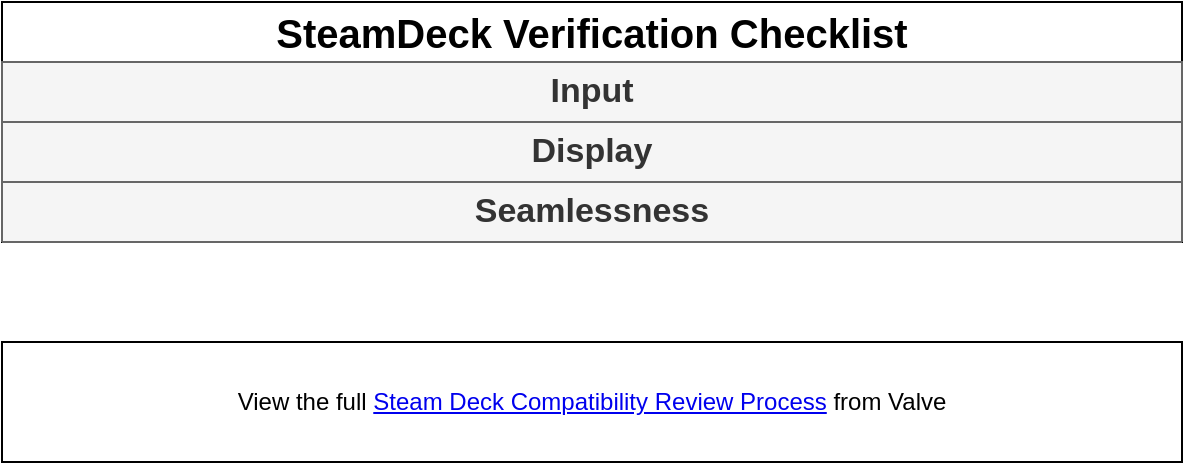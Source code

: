 <mxfile version="22.1.7" type="github" pages="2">
  <diagram id="k-BuP4soah1h3poQQQ5J" name="SteamDeck Verification Checklist">
    <mxGraphModel dx="1434" dy="822" grid="1" gridSize="10" guides="1" tooltips="1" connect="1" arrows="1" fold="1" page="1" pageScale="1" pageWidth="850" pageHeight="1100" math="0" shadow="0">
      <root>
        <mxCell id="0" />
        <mxCell id="1" parent="0" />
        <mxCell id="DuCYuQeuHjRbq4vLOvyN-1" value="View the full &lt;a href=&quot;https://partner.steamgames.com/doc/steamdeck/compat&quot;&gt;Steam Deck Compatibility Review Process&lt;/a&gt; from Valve" style="rounded=0;whiteSpace=wrap;html=1;" vertex="1" parent="1">
          <mxGeometry x="130" y="250" width="590" height="60" as="geometry" />
        </mxCell>
        <mxCell id="pAkYzeAB4W399V6Kurm9-37" value="&lt;div style=&quot;font-size: 20px;&quot;&gt;SteamDeck Verification Checklist&lt;/div&gt;" style="swimlane;fontStyle=1;childLayout=stackLayout;horizontal=1;startSize=30;horizontalStack=0;resizeParent=1;resizeParentMax=0;resizeLast=0;collapsible=1;marginBottom=0;whiteSpace=wrap;html=1;fontSize=20;" parent="1" vertex="1">
          <mxGeometry x="130" y="80" width="590" height="120" as="geometry" />
        </mxCell>
        <mxCell id="pAkYzeAB4W399V6Kurm9-10" value="&lt;div style=&quot;font-size: 17px;&quot;&gt;Input&lt;/div&gt;" style="swimlane;fontStyle=1;childLayout=stackLayout;horizontal=1;startSize=30;horizontalStack=0;resizeParent=1;resizeParentMax=0;resizeLast=0;collapsible=1;marginBottom=0;whiteSpace=wrap;html=1;rounded=1;fontSize=17;fillColor=#f5f5f5;fontColor=#333333;strokeColor=#666666;" parent="pAkYzeAB4W399V6Kurm9-37" vertex="1" collapsed="1">
          <mxGeometry y="30" width="590" height="30" as="geometry">
            <mxRectangle y="30" width="590" height="120" as="alternateBounds" />
          </mxGeometry>
        </mxCell>
        <mxCell id="pC0vIboM5VZAy-pBozo2-1" value="Controller Support" style="rounded=0;whiteSpace=wrap;html=1;container=1;verticalAlign=top;recursiveResize=0;fillColor=#f8cecc;strokeColor=#b85450;" parent="pAkYzeAB4W399V6Kurm9-10" vertex="1" collapsed="1">
          <mxGeometry y="30" width="590" height="30" as="geometry">
            <mxRectangle y="30" width="590" height="110" as="alternateBounds" />
          </mxGeometry>
        </mxCell>
        <mxCell id="pC0vIboM5VZAy-pBozo2-13" value="&amp;nbsp;Your game must support Steam Deck&#39;s physical controls. The default controller configuration must provide users with the ability to access all content. Players must not need to adjust any in-game settings in order to enable controller support or this configuration." style="rounded=0;whiteSpace=wrap;html=1;align=left;fillColor=none;strokeColor=none;" parent="pC0vIboM5VZAy-pBozo2-1" vertex="1">
          <mxGeometry x="10" y="30" width="380" height="60" as="geometry" />
        </mxCell>
        <mxCell id="pC0vIboM5VZAy-pBozo2-2" value="Controller Glyphs" style="rounded=0;whiteSpace=wrap;html=1;verticalAlign=top;container=1;recursiveResize=0;fillColor=#f8cecc;strokeColor=#b85450;" parent="pAkYzeAB4W399V6Kurm9-10" vertex="1" collapsed="1">
          <mxGeometry y="60" width="590" height="30" as="geometry">
            <mxRectangle y="60" width="500" height="335" as="alternateBounds" />
          </mxGeometry>
        </mxCell>
        <mxCell id="pC0vIboM5VZAy-pBozo2-18" value="" style="edgeStyle=orthogonalEdgeStyle;rounded=0;orthogonalLoop=1;jettySize=auto;html=1;" parent="pC0vIboM5VZAy-pBozo2-2" source="pC0vIboM5VZAy-pBozo2-16" target="pC0vIboM5VZAy-pBozo2-17" edge="1">
          <mxGeometry relative="1" as="geometry" />
        </mxCell>
        <mxCell id="pC0vIboM5VZAy-pBozo2-16" value="Install GodotSteam Plugin or use GodotSteam Precompile" style="rounded=0;whiteSpace=wrap;html=1;" parent="pC0vIboM5VZAy-pBozo2-2" vertex="1">
          <mxGeometry x="70" y="165" width="155.04" height="60" as="geometry" />
        </mxCell>
        <mxCell id="pC0vIboM5VZAy-pBozo2-20" value="" style="edgeStyle=orthogonalEdgeStyle;rounded=0;orthogonalLoop=1;jettySize=auto;html=1;" parent="pC0vIboM5VZAy-pBozo2-2" source="pC0vIboM5VZAy-pBozo2-17" target="pC0vIboM5VZAy-pBozo2-19" edge="1">
          <mxGeometry relative="1" as="geometry" />
        </mxCell>
        <mxCell id="pC0vIboM5VZAy-pBozo2-17" value="Set up autoload with Steam script from plugin" style="whiteSpace=wrap;html=1;rounded=0;" parent="pC0vIboM5VZAy-pBozo2-2" vertex="1">
          <mxGeometry x="274.96" y="165" width="155.04" height="60" as="geometry" />
        </mxCell>
        <mxCell id="pC0vIboM5VZAy-pBozo2-22" value="" style="edgeStyle=orthogonalEdgeStyle;rounded=0;orthogonalLoop=1;jettySize=auto;html=1;" parent="pC0vIboM5VZAy-pBozo2-2" source="pC0vIboM5VZAy-pBozo2-19" target="pC0vIboM5VZAy-pBozo2-21" edge="1">
          <mxGeometry relative="1" as="geometry" />
        </mxCell>
        <mxCell id="pC0vIboM5VZAy-pBozo2-19" value="Add Steam App ID to script" style="whiteSpace=wrap;html=1;rounded=0;" parent="pC0vIboM5VZAy-pBozo2-2" vertex="1">
          <mxGeometry x="274.96" y="255" width="155.04" height="60" as="geometry" />
        </mxCell>
        <mxCell id="pC0vIboM5VZAy-pBozo2-21" value="Refer to &lt;a href=&quot;https://godotsteam.com/classes/input/&quot;&gt;GodotSteam Input Documentation&lt;/a&gt; for calls" style="whiteSpace=wrap;html=1;rounded=0;" parent="pC0vIboM5VZAy-pBozo2-2" vertex="1">
          <mxGeometry x="70" y="255" width="155.04" height="60" as="geometry" />
        </mxCell>
        <mxCell id="pC0vIboM5VZAy-pBozo2-15" value="&lt;p style=&quot;font-size: 13px;&quot;&gt;When using Steam Deck&#39;s physical controls, on-screen glyphs must either match Deck button names, or match Xbox 360/One button names. Mouse and keyboard glyphs should not be shown if they are not the active input. Interacting with any physical Deck controls using the default configuration must not show non-controller glyphs. (&lt;i style=&quot;font-family: &amp;quot;Motiva Sans&amp;quot;, sans-serif;&quot;&gt;Recommendations: We strongly recommend using the&amp;nbsp;&lt;a style=&quot;border: 0px; margin: 0px; padding: 0px;&quot; rel=&quot;noreferrer&quot; target=&quot;_blank&quot; href=&quot;https://partner.steamgames.com/doc/api/isteaminput&quot;&gt;SteamInput API&lt;/a&gt;, which will automatically show the correct glyphs regardless of which input device the user is using.&lt;/i&gt;&lt;span style=&quot;font-family: &amp;quot;Motiva Sans&amp;quot;, sans-serif;&quot;&gt;)&lt;/span&gt;&lt;/p&gt;" style="rounded=0;whiteSpace=wrap;html=1;align=left;recursiveResize=0;strokeColor=none;fillColor=none;" parent="pC0vIboM5VZAy-pBozo2-2" vertex="1">
          <mxGeometry x="40" y="30" width="410" height="120" as="geometry" />
        </mxCell>
        <mxCell id="pC0vIboM5VZAy-pBozo2-3" value="Text Input" style="rounded=0;whiteSpace=wrap;html=1;verticalAlign=top;container=1;fillColor=#f8cecc;strokeColor=#b85450;recursiveResize=0;" parent="pAkYzeAB4W399V6Kurm9-10" vertex="1" collapsed="1">
          <mxGeometry y="90" width="590" height="30" as="geometry">
            <mxRectangle y="395" width="500" height="335" as="alternateBounds" />
          </mxGeometry>
        </mxCell>
        <mxCell id="pAkYzeAB4W399V6Kurm9-1" value="See &lt;a href=&quot;https://partner.steamgames.com/doc/api/ISteamUtils#ShowFloatingGamepadTextInput&quot;&gt;Steamworks API Reference&lt;/a&gt; for showing on-screen keyboard" style="rounded=0;whiteSpace=wrap;html=1;" parent="pC0vIboM5VZAy-pBozo2-3" vertex="1">
          <mxGeometry x="139.96" y="270" width="210" height="53.57" as="geometry" />
        </mxCell>
        <mxCell id="pAkYzeAB4W399V6Kurm9-17" value=" If your game requires text input (eg., for naming a character or a save file), you must either use a &lt;a rel=&quot;noreferrer&quot; target=&quot;_blank&quot; href=&quot;https://partner.steamgames.com/doc/steamdeck/recommendations#Input&quot;&gt;Steamworks API for text entry&lt;/a&gt; to open the on-screen keyboard for players using a controller, or have your own built-in entry that allows users to enter text in their &lt;br&gt;language using only a controller." style="text;html=1;strokeColor=none;fillColor=none;align=center;verticalAlign=middle;whiteSpace=wrap;rounded=0;" parent="pC0vIboM5VZAy-pBozo2-3" vertex="1">
          <mxGeometry x="9.91" y="39" width="470.09" height="81.43" as="geometry" />
        </mxCell>
        <mxCell id="pAkYzeAB4W399V6Kurm9-19" value="Call either &#39;showFloatingGamepadTextInput()` or `showGamepadTextInput()` as your project dictates when it requires text input from the user, as when choosing a screen name, or input inventory quantities.&lt;br&gt;&lt;a href=&quot;https://godotsteam.com/classes/utils/#showfloatinggamepadtextinput&quot;&gt;GodotSteam Docs for GamepadTextInput functions&lt;/a&gt;" style="rounded=0;whiteSpace=wrap;html=1;" parent="pC0vIboM5VZAy-pBozo2-3" vertex="1">
          <mxGeometry x="23.76" y="135.719" width="452.49" height="108.571" as="geometry" />
        </mxCell>
        <mxCell id="pAkYzeAB4W399V6Kurm9-20" value="&lt;div style=&quot;font-size: 17px;&quot;&gt;Display&lt;/div&gt;" style="swimlane;fontStyle=1;childLayout=stackLayout;horizontal=1;startSize=30;horizontalStack=0;resizeParent=1;resizeParentMax=0;resizeLast=0;collapsible=1;marginBottom=0;whiteSpace=wrap;html=1;rounded=1;fontSize=17;fillColor=#f5f5f5;strokeColor=#666666;fontColor=#333333;" parent="pAkYzeAB4W399V6Kurm9-37" vertex="1" collapsed="1">
          <mxGeometry y="60" width="590" height="30" as="geometry">
            <mxRectangle y="60" width="590" height="120" as="alternateBounds" />
          </mxGeometry>
        </mxCell>
        <mxCell id="pC0vIboM5VZAy-pBozo2-4" value="Resolution Support" style="rounded=0;whiteSpace=wrap;html=1;verticalAlign=top;container=1;fillColor=#f8cecc;strokeColor=#b85450;recursiveResize=0;" parent="pAkYzeAB4W399V6Kurm9-20" vertex="1" collapsed="1">
          <mxGeometry y="30" width="590" height="30" as="geometry">
            <mxRectangle y="30" width="500" height="210" as="alternateBounds" />
          </mxGeometry>
        </mxCell>
        <mxCell id="pAkYzeAB4W399V6Kurm9-24" value="&lt;div align=&quot;left&quot;&gt;The game must run at a resolution supported by Steam Deck.&lt;/div&gt;&lt;div&gt;&lt;br&gt;&lt;/div&gt;&lt;div align=&quot;left&quot;&gt;(&lt;i&gt;Recommendations: Whenever possible, we recommend you support the Deck&#39;s native resolutions of 1280x800 (preferred) or 1280x720.&lt;/i&gt;)&lt;/div&gt;" style="text;html=1;strokeColor=none;fillColor=none;align=center;verticalAlign=middle;whiteSpace=wrap;rounded=0;" parent="pC0vIboM5VZAy-pBozo2-4" vertex="1">
          <mxGeometry x="10" y="40" width="540" height="70" as="geometry" />
        </mxCell>
        <mxCell id="pAkYzeAB4W399V6Kurm9-25" value="Set up in the Project Settings menu of your Godot project" style="rounded=0;whiteSpace=wrap;html=1;" parent="pC0vIboM5VZAy-pBozo2-4" vertex="1">
          <mxGeometry x="160" y="130" width="230" height="60" as="geometry" />
        </mxCell>
        <mxCell id="pC0vIboM5VZAy-pBozo2-5" value="Default Configuration" style="rounded=0;whiteSpace=wrap;html=1;verticalAlign=top;container=1;fillColor=#f8cecc;strokeColor=#b85450;" parent="pAkYzeAB4W399V6Kurm9-20" vertex="1" collapsed="1">
          <mxGeometry y="60" width="590" height="30" as="geometry">
            <mxRectangle y="60" width="560" height="80" as="alternateBounds" />
          </mxGeometry>
        </mxCell>
        <mxCell id="pAkYzeAB4W399V6Kurm9-26" value="The game must ship with a default configuration on Deck that results in a playable framerate." style="text;html=1;strokeColor=none;fillColor=none;align=left;verticalAlign=middle;whiteSpace=wrap;rounded=0;" parent="pC0vIboM5VZAy-pBozo2-5" vertex="1">
          <mxGeometry x="22.5" y="30" width="515" height="30" as="geometry" />
        </mxCell>
        <mxCell id="pC0vIboM5VZAy-pBozo2-6" value="Text Legibility" style="rounded=0;whiteSpace=wrap;html=1;verticalAlign=top;container=1;fillColor=#f8cecc;strokeColor=#b85450;recursiveResize=0;" parent="pAkYzeAB4W399V6Kurm9-20" vertex="1" collapsed="1">
          <mxGeometry y="90" width="590" height="30" as="geometry">
            <mxRectangle y="90" width="560" height="300" as="alternateBounds" />
          </mxGeometry>
        </mxCell>
        <mxCell id="pAkYzeAB4W399V6Kurm9-27" value="&lt;div align=&quot;left&quot;&gt;Interface text must be easily readable at a distance of 12 inches/30 cm &lt;br&gt;from the screen. In other words, the smallest on-screen font character &lt;br&gt;&lt;/div&gt;&lt;div align=&quot;left&quot;&gt;should never fall below 9 pixels in height at 1280x800.&lt;/div&gt;&lt;div align=&quot;left&quot;&gt;&lt;br&gt;&lt;/div&gt;&lt;div align=&quot;left&quot;&gt;(&lt;i&gt;Recommendations: &lt;/i&gt;&lt;i&gt;We expect Steam Deck will be used in a wide variety of lighting and &lt;/i&gt;&lt;br&gt;&lt;/div&gt;&lt;div align=&quot;left&quot;&gt;&lt;i&gt;physical configurations, such as being connected to a TV, monitor or keyboard. We recommend supporting user-configurable text size and, when &lt;/i&gt;&lt;i&gt;possible, contrast. While 9px is the absolute minimum text size for &lt;/i&gt;&lt;i&gt;approval, we recommend aiming for 12px whenever possible.&lt;/i&gt;)&lt;/div&gt;" style="text;html=1;strokeColor=none;fillColor=none;align=left;verticalAlign=middle;whiteSpace=wrap;rounded=0;" parent="pC0vIboM5VZAy-pBozo2-6" vertex="1">
          <mxGeometry x="20" y="40" width="490" height="120" as="geometry" />
        </mxCell>
        <mxCell id="pAkYzeAB4W399V6Kurm9-30" value="" style="edgeStyle=orthogonalEdgeStyle;rounded=0;orthogonalLoop=1;jettySize=auto;html=1;" parent="pC0vIboM5VZAy-pBozo2-6" source="pAkYzeAB4W399V6Kurm9-28" target="pAkYzeAB4W399V6Kurm9-29" edge="1">
          <mxGeometry relative="1" as="geometry" />
        </mxCell>
        <mxCell id="pAkYzeAB4W399V6Kurm9-28" value="Set up Theme with correct font sizing" style="rounded=0;whiteSpace=wrap;html=1;" parent="pC0vIboM5VZAy-pBozo2-6" vertex="1">
          <mxGeometry x="30" y="190" width="120" height="90" as="geometry" />
        </mxCell>
        <mxCell id="pAkYzeAB4W399V6Kurm9-29" value="SteamDeck-specific theme can be chosen and applied at runtime by adding a `steamdeck` feature tag to the export template, then checking for that feature using OS.has_feature(&quot;steamdeck&quot;) call" style="whiteSpace=wrap;html=1;rounded=0;" parent="pC0vIboM5VZAy-pBozo2-6" vertex="1">
          <mxGeometry x="220" y="190" width="310" height="90" as="geometry" />
        </mxCell>
        <mxCell id="pAkYzeAB4W399V6Kurm9-31" value="Seamlessness" style="swimlane;fontStyle=1;childLayout=stackLayout;horizontal=1;startSize=30;horizontalStack=0;resizeParent=1;resizeParentMax=0;resizeLast=0;collapsible=1;marginBottom=0;whiteSpace=wrap;html=1;swimlaneFillColor=none;fillStyle=solid;glass=0;swimlaneLine=1;rounded=1;fontSize=17;fillColor=#f5f5f5;strokeColor=#666666;fontColor=#333333;" parent="pAkYzeAB4W399V6Kurm9-37" vertex="1" collapsed="1">
          <mxGeometry y="90" width="590" height="30" as="geometry">
            <mxRectangle y="90" width="590" height="90" as="alternateBounds" />
          </mxGeometry>
        </mxCell>
        <mxCell id="pC0vIboM5VZAy-pBozo2-7" value="No device compatibility warnings" style="rounded=0;whiteSpace=wrap;html=1;verticalAlign=top;container=1;fillColor=#f8cecc;strokeColor=#b85450;recursiveResize=0;" parent="pAkYzeAB4W399V6Kurm9-31" vertex="1" collapsed="1">
          <mxGeometry y="30" width="590" height="30" as="geometry">
            <mxRectangle y="30" width="500" height="115" as="alternateBounds" />
          </mxGeometry>
        </mxCell>
        <mxCell id="pAkYzeAB4W399V6Kurm9-35" value="&lt;div align=&quot;left&quot;&gt;The app must not present the user with information that the Deck software (ie., specific Linux distribution) or hardware (ie., GPU) is unsupported.&lt;/div&gt;" style="text;html=1;strokeColor=none;fillColor=none;align=left;verticalAlign=middle;whiteSpace=wrap;rounded=0;" parent="pC0vIboM5VZAy-pBozo2-7" vertex="1">
          <mxGeometry x="20" y="45" width="460" height="55" as="geometry" />
        </mxCell>
        <mxCell id="pC0vIboM5VZAy-pBozo2-8" value="Launchers*" style="rounded=0;whiteSpace=wrap;html=1;verticalAlign=top;container=1;fillColor=#f8cecc;strokeColor=#b85450;" parent="pAkYzeAB4W399V6Kurm9-31" vertex="1" collapsed="1">
          <mxGeometry y="60" width="590" height="30" as="geometry">
            <mxRectangle y="60" width="500" height="130" as="alternateBounds" />
          </mxGeometry>
        </mxCell>
        <mxCell id="pAkYzeAB4W399V6Kurm9-36" value="&lt;div align=&quot;left&quot;&gt;For games with launchers, those launchers also must meet the requirements listed here, including full navigability with a controller.&lt;/div&gt;&lt;div align=&quot;left&quot;&gt;&lt;br&gt;&lt;/div&gt;&lt;div align=&quot;left&quot;&gt; (&lt;i&gt;Recommendations: We recommend strongly against requiring the user to navigate a launcher to play your game.&lt;/i&gt;)&lt;/div&gt;" style="text;html=1;strokeColor=none;fillColor=none;align=left;verticalAlign=middle;whiteSpace=wrap;rounded=0;" parent="pC0vIboM5VZAy-pBozo2-8" vertex="1">
          <mxGeometry x="10" y="30" width="470" height="78" as="geometry" />
        </mxCell>
      </root>
    </mxGraphModel>
  </diagram>
  <diagram id="LiaL9THgssg9DFyeBbDI" name="Store Assets Checklist">
    <mxGraphModel dx="1434" dy="774" grid="1" gridSize="10" guides="1" tooltips="1" connect="1" arrows="1" fold="1" page="1" pageScale="1" pageWidth="850" pageHeight="1100" math="0" shadow="0">
      <root>
        <mxCell id="0" />
        <mxCell id="1" parent="0" />
        <mxCell id="qBdc02s06b4DXhgkFweo-1" value="&lt;a href=&quot;https://partner.steamgames.com/doc/store/assets&quot;&gt;Graphical Assets Overview&lt;/a&gt; from Valve" style="rounded=0;whiteSpace=wrap;html=1;" vertex="1" parent="1">
          <mxGeometry x="255" y="10" width="340" height="60" as="geometry" />
        </mxCell>
        <mxCell id="qBdc02s06b4DXhgkFweo-2" value="&lt;b&gt;&lt;font style=&quot;font-size: 24px;&quot;&gt;Store Assets&lt;/font&gt;&lt;/b&gt;" style="swimlane;fontStyle=0;childLayout=stackLayout;horizontal=1;startSize=30;horizontalStack=0;resizeParent=1;resizeParentMax=0;resizeLast=0;collapsible=1;marginBottom=0;whiteSpace=wrap;html=1;" vertex="1" parent="1">
          <mxGeometry x="190" y="120" width="510" height="580" as="geometry" />
        </mxCell>
        <mxCell id="qBdc02s06b4DXhgkFweo-20" value="Header Capsule - 460 x 215 px" style="swimlane;fontStyle=5;childLayout=stackLayout;horizontal=1;startSize=30;horizontalStack=0;resizeParent=1;resizeParentMax=0;resizeLast=0;collapsible=1;marginBottom=0;whiteSpace=wrap;html=1;fillColor=#fa6800;strokeColor=#C73500;fontColor=#000000;" vertex="1" collapsed="1" parent="qBdc02s06b4DXhgkFweo-2">
          <mxGeometry y="30" width="510" height="30" as="geometry">
            <mxRectangle y="30" width="510" height="120" as="alternateBounds" />
          </mxGeometry>
        </mxCell>
        <mxCell id="qBdc02s06b4DXhgkFweo-24" value="&lt;div&gt;&lt;b&gt;Usage&lt;/b&gt;&lt;/div&gt;" style="rounded=0;whiteSpace=wrap;html=1;align=center;verticalAlign=top;container=1;horizontal=0;fillColor=#dae8fc;strokeColor=#6c8ebf;" vertex="1" collapsed="1" parent="qBdc02s06b4DXhgkFweo-20">
          <mxGeometry y="30" width="510" height="30" as="geometry">
            <mxRectangle y="30" width="510" height="80" as="alternateBounds" />
          </mxGeometry>
        </mxCell>
        <mxCell id="qBdc02s06b4DXhgkFweo-25" value="This appears at the top of the store page, in the &#39;Recommended For You&#39; section, in browse views on Big Picture mode, and for Daily Deals if applicable." style="text;html=1;strokeColor=none;fillColor=none;align=left;verticalAlign=middle;whiteSpace=wrap;rounded=0;" vertex="1" parent="qBdc02s06b4DXhgkFweo-24">
          <mxGeometry x="65.81" y="10" width="424.19" height="60" as="geometry" />
        </mxCell>
        <mxCell id="qBdc02s06b4DXhgkFweo-32" value="&lt;b&gt;Design&lt;/b&gt;" style="rounded=0;whiteSpace=wrap;html=1;align=center;verticalAlign=top;container=1;horizontal=0;fillColor=#dae8fc;strokeColor=#6c8ebf;" vertex="1" collapsed="1" parent="qBdc02s06b4DXhgkFweo-20">
          <mxGeometry y="60" width="510" height="30" as="geometry">
            <mxRectangle y="110" width="510" height="80" as="alternateBounds" />
          </mxGeometry>
        </mxCell>
        <mxCell id="qBdc02s06b4DXhgkFweo-33" value="This image should focus on the branding of your product. For best results, please use the same artwork that you use for any retail box or marketing and make sure the logo and game name is clearly legible." style="text;html=1;strokeColor=none;fillColor=none;align=left;verticalAlign=middle;whiteSpace=wrap;rounded=0;" vertex="1" parent="qBdc02s06b4DXhgkFweo-32">
          <mxGeometry x="65.81" y="10" width="424.19" height="60" as="geometry" />
        </mxCell>
        <mxCell id="qBdc02s06b4DXhgkFweo-34" value="&lt;div&gt;&lt;b&gt;Size&lt;/b&gt;&lt;/div&gt;" style="rounded=0;whiteSpace=wrap;html=1;align=center;verticalAlign=top;container=1;horizontal=0;fillColor=#dae8fc;strokeColor=#6c8ebf;" vertex="1" collapsed="1" parent="qBdc02s06b4DXhgkFweo-20">
          <mxGeometry y="90" width="510" height="30" as="geometry">
            <mxRectangle y="190" width="510" height="80" as="alternateBounds" />
          </mxGeometry>
        </mxCell>
        <mxCell id="qBdc02s06b4DXhgkFweo-35" value="Please provide &#39;460px x 215px&#39; . A &#39;292px x 136px&#39; image will be automatically generated from this." style="text;html=1;strokeColor=none;fillColor=none;align=left;verticalAlign=middle;whiteSpace=wrap;rounded=0;" vertex="1" parent="qBdc02s06b4DXhgkFweo-34">
          <mxGeometry x="65.81" y="10" width="424.19" height="60" as="geometry" />
        </mxCell>
        <mxCell id="qBdc02s06b4DXhgkFweo-36" value="Small Capsule - 231 x 87 px" style="swimlane;fontStyle=5;childLayout=stackLayout;horizontal=1;startSize=30;horizontalStack=0;resizeParent=1;resizeParentMax=0;resizeLast=0;collapsible=1;marginBottom=0;whiteSpace=wrap;html=1;fillColor=#fa6800;strokeColor=#C73500;fontColor=#000000;" vertex="1" parent="qBdc02s06b4DXhgkFweo-2">
          <mxGeometry y="60" width="510" height="370" as="geometry">
            <mxRectangle y="60" width="510" height="30" as="alternateBounds" />
          </mxGeometry>
        </mxCell>
        <mxCell id="qBdc02s06b4DXhgkFweo-37" value="&lt;div&gt;&lt;b&gt;Usage&lt;/b&gt;&lt;/div&gt;" style="rounded=0;whiteSpace=wrap;html=1;align=center;verticalAlign=top;container=1;horizontal=0;fillColor=#dae8fc;strokeColor=#6c8ebf;" vertex="1" parent="qBdc02s06b4DXhgkFweo-36">
          <mxGeometry y="30" width="510" height="80" as="geometry">
            <mxRectangle y="30" width="510" height="30" as="alternateBounds" />
          </mxGeometry>
        </mxCell>
        <mxCell id="qBdc02s06b4DXhgkFweo-38" value="These are used for various lists throughout Steam. Search results, top-sellers, new releases, etc. " style="text;html=1;strokeColor=none;fillColor=none;align=left;verticalAlign=middle;whiteSpace=wrap;rounded=0;" vertex="1" parent="qBdc02s06b4DXhgkFweo-37">
          <mxGeometry x="65.81" y="10" width="424.19" height="60" as="geometry" />
        </mxCell>
        <mxCell id="qBdc02s06b4DXhgkFweo-39" value="&lt;b&gt;Design&lt;/b&gt;" style="rounded=0;whiteSpace=wrap;html=1;align=center;verticalAlign=top;container=1;horizontal=0;fillColor=#dae8fc;strokeColor=#6c8ebf;" vertex="1" parent="qBdc02s06b4DXhgkFweo-36">
          <mxGeometry y="110" width="510" height="80" as="geometry">
            <mxRectangle y="110" width="510" height="30" as="alternateBounds" />
          </mxGeometry>
        </mxCell>
        <mxCell id="qBdc02s06b4DXhgkFweo-40" value="These are small, so for best results focus on making the logo clearly legible. " style="text;html=1;strokeColor=none;fillColor=none;align=left;verticalAlign=middle;whiteSpace=wrap;rounded=0;" vertex="1" parent="qBdc02s06b4DXhgkFweo-39">
          <mxGeometry x="65.81" y="10" width="424.19" height="60" as="geometry" />
        </mxCell>
        <mxCell id="qBdc02s06b4DXhgkFweo-41" value="&lt;div&gt;&lt;b&gt;Size&lt;/b&gt;&lt;/div&gt;" style="rounded=0;whiteSpace=wrap;html=1;align=center;verticalAlign=top;container=1;horizontal=0;fillColor=#dae8fc;strokeColor=#6c8ebf;" vertex="1" parent="qBdc02s06b4DXhgkFweo-36">
          <mxGeometry y="190" width="510" height="80" as="geometry">
            <mxRectangle y="190" width="510" height="30" as="alternateBounds" />
          </mxGeometry>
        </mxCell>
        <mxCell id="qBdc02s06b4DXhgkFweo-42" value=" Please provide &#39;231px x 87px&#39; image. From that, two smaller sizes (120x45 and 184x69) capsules are automatically generated." style="text;html=1;strokeColor=none;fillColor=none;align=left;verticalAlign=middle;whiteSpace=wrap;rounded=0;" vertex="1" parent="qBdc02s06b4DXhgkFweo-41">
          <mxGeometry x="65.81" y="10" width="424.19" height="60" as="geometry" />
        </mxCell>
        <mxCell id="qBdc02s06b4DXhgkFweo-78" value="&lt;b&gt;Other Requirements&lt;br&gt;&lt;/b&gt;" style="rounded=0;whiteSpace=wrap;html=1;align=center;verticalAlign=top;container=1;horizontal=0;fillColor=#dae8fc;strokeColor=#6c8ebf;" vertex="1" parent="qBdc02s06b4DXhgkFweo-36">
          <mxGeometry y="270" width="510" height="100" as="geometry">
            <mxRectangle y="190" width="510" height="30" as="alternateBounds" />
          </mxGeometry>
        </mxCell>
        <mxCell id="qBdc02s06b4DXhgkFweo-79" value="Small Capsule should contain readable logo, even at smallest size. In most cases, this means your logo should nearly fill the small capsule." style="text;html=1;strokeColor=none;fillColor=none;align=left;verticalAlign=middle;whiteSpace=wrap;rounded=0;" vertex="1" parent="qBdc02s06b4DXhgkFweo-78">
          <mxGeometry x="65.81" y="12.5" width="424.19" height="75" as="geometry" />
        </mxCell>
        <mxCell id="qBdc02s06b4DXhgkFweo-43" value="Main Capsule - 616 x 353 px" style="swimlane;fontStyle=5;childLayout=stackLayout;horizontal=1;startSize=30;horizontalStack=0;resizeParent=1;resizeParentMax=0;resizeLast=0;collapsible=1;marginBottom=0;whiteSpace=wrap;html=1;fillColor=#1ba1e2;strokeColor=#006EAF;fontColor=#ffffff;" vertex="1" collapsed="1" parent="qBdc02s06b4DXhgkFweo-2">
          <mxGeometry y="430" width="510" height="30" as="geometry">
            <mxRectangle y="30" width="510" height="120" as="alternateBounds" />
          </mxGeometry>
        </mxCell>
        <mxCell id="qBdc02s06b4DXhgkFweo-44" value="&lt;div&gt;&lt;b&gt;Usage&lt;/b&gt;&lt;/div&gt;" style="rounded=0;whiteSpace=wrap;html=1;align=center;verticalAlign=top;container=1;horizontal=0;fillColor=#dae8fc;strokeColor=#6c8ebf;" vertex="1" collapsed="1" parent="qBdc02s06b4DXhgkFweo-43">
          <mxGeometry y="30" width="510" height="30" as="geometry">
            <mxRectangle y="30" width="510" height="80" as="alternateBounds" />
          </mxGeometry>
        </mxCell>
        <mxCell id="qBdc02s06b4DXhgkFweo-45" value="This appears at the top of the store page, in the &#39;Recommended For You&#39; section, in browse views on Big Picture mode, and for Daily Deals if applicable." style="text;html=1;strokeColor=none;fillColor=none;align=left;verticalAlign=middle;whiteSpace=wrap;rounded=0;" vertex="1" parent="qBdc02s06b4DXhgkFweo-44">
          <mxGeometry x="65.81" y="10" width="424.19" height="60" as="geometry" />
        </mxCell>
        <mxCell id="qBdc02s06b4DXhgkFweo-46" value="&lt;b&gt;Design&lt;/b&gt;" style="rounded=0;whiteSpace=wrap;html=1;align=center;verticalAlign=top;container=1;horizontal=0;fillColor=#dae8fc;strokeColor=#6c8ebf;" vertex="1" collapsed="1" parent="qBdc02s06b4DXhgkFweo-43">
          <mxGeometry y="60" width="510" height="30" as="geometry">
            <mxRectangle y="110" width="510" height="80" as="alternateBounds" />
          </mxGeometry>
        </mxCell>
        <mxCell id="qBdc02s06b4DXhgkFweo-47" value="This image should focus on the branding of your product. For best results, please use the same artwork that you use for any retail box or marketing and make sure the logo and game name is clearly legible." style="text;html=1;strokeColor=none;fillColor=none;align=left;verticalAlign=middle;whiteSpace=wrap;rounded=0;" vertex="1" parent="qBdc02s06b4DXhgkFweo-46">
          <mxGeometry x="65.81" y="10" width="424.19" height="60" as="geometry" />
        </mxCell>
        <mxCell id="qBdc02s06b4DXhgkFweo-48" value="&lt;div&gt;&lt;b&gt;Size&lt;/b&gt;&lt;/div&gt;" style="rounded=0;whiteSpace=wrap;html=1;align=center;verticalAlign=top;container=1;horizontal=0;fillColor=#dae8fc;strokeColor=#6c8ebf;" vertex="1" collapsed="1" parent="qBdc02s06b4DXhgkFweo-43">
          <mxGeometry y="90" width="510" height="30" as="geometry">
            <mxRectangle y="190" width="510" height="80" as="alternateBounds" />
          </mxGeometry>
        </mxCell>
        <mxCell id="qBdc02s06b4DXhgkFweo-49" value="Please provide &#39;460px x 215px&#39; . A &#39;292px x 136px&#39; image will be automatically generated from this." style="text;html=1;strokeColor=none;fillColor=none;align=left;verticalAlign=middle;whiteSpace=wrap;rounded=0;" vertex="1" parent="qBdc02s06b4DXhgkFweo-48">
          <mxGeometry x="65.81" y="10" width="424.19" height="60" as="geometry" />
        </mxCell>
        <mxCell id="qBdc02s06b4DXhgkFweo-50" value="Vertical Capsule - 374 x 448 px" style="swimlane;fontStyle=5;childLayout=stackLayout;horizontal=1;startSize=30;horizontalStack=0;resizeParent=1;resizeParentMax=0;resizeLast=0;collapsible=1;marginBottom=0;whiteSpace=wrap;html=1;fillColor=#1ba1e2;strokeColor=#006EAF;fontColor=#ffffff;" vertex="1" collapsed="1" parent="qBdc02s06b4DXhgkFweo-2">
          <mxGeometry y="460" width="510" height="30" as="geometry">
            <mxRectangle y="30" width="510" height="120" as="alternateBounds" />
          </mxGeometry>
        </mxCell>
        <mxCell id="qBdc02s06b4DXhgkFweo-51" value="&lt;div&gt;&lt;b&gt;Usage&lt;/b&gt;&lt;/div&gt;" style="rounded=0;whiteSpace=wrap;html=1;align=center;verticalAlign=top;container=1;horizontal=0;fillColor=#dae8fc;strokeColor=#6c8ebf;" vertex="1" collapsed="1" parent="qBdc02s06b4DXhgkFweo-50">
          <mxGeometry y="30" width="510" height="30" as="geometry">
            <mxRectangle y="30" width="510" height="80" as="alternateBounds" />
          </mxGeometry>
        </mxCell>
        <mxCell id="qBdc02s06b4DXhgkFweo-52" value="This appears at the top of the store page, in the &#39;Recommended For You&#39; section, in browse views on Big Picture mode, and for Daily Deals if applicable." style="text;html=1;strokeColor=none;fillColor=none;align=left;verticalAlign=middle;whiteSpace=wrap;rounded=0;" vertex="1" parent="qBdc02s06b4DXhgkFweo-51">
          <mxGeometry x="65.81" y="10" width="424.19" height="60" as="geometry" />
        </mxCell>
        <mxCell id="qBdc02s06b4DXhgkFweo-53" value="&lt;b&gt;Design&lt;/b&gt;" style="rounded=0;whiteSpace=wrap;html=1;align=center;verticalAlign=top;container=1;horizontal=0;fillColor=#dae8fc;strokeColor=#6c8ebf;" vertex="1" collapsed="1" parent="qBdc02s06b4DXhgkFweo-50">
          <mxGeometry y="60" width="510" height="30" as="geometry">
            <mxRectangle y="110" width="510" height="80" as="alternateBounds" />
          </mxGeometry>
        </mxCell>
        <mxCell id="qBdc02s06b4DXhgkFweo-54" value="This image should focus on the branding of your product. For best results, please use the same artwork that you use for any retail box or marketing and make sure the logo and game name is clearly legible." style="text;html=1;strokeColor=none;fillColor=none;align=left;verticalAlign=middle;whiteSpace=wrap;rounded=0;" vertex="1" parent="qBdc02s06b4DXhgkFweo-53">
          <mxGeometry x="65.81" y="10" width="424.19" height="60" as="geometry" />
        </mxCell>
        <mxCell id="qBdc02s06b4DXhgkFweo-55" value="&lt;div&gt;&lt;b&gt;Size&lt;/b&gt;&lt;/div&gt;" style="rounded=0;whiteSpace=wrap;html=1;align=center;verticalAlign=top;container=1;horizontal=0;fillColor=#dae8fc;strokeColor=#6c8ebf;" vertex="1" collapsed="1" parent="qBdc02s06b4DXhgkFweo-50">
          <mxGeometry y="90" width="510" height="30" as="geometry">
            <mxRectangle y="190" width="510" height="80" as="alternateBounds" />
          </mxGeometry>
        </mxCell>
        <mxCell id="qBdc02s06b4DXhgkFweo-56" value="Please provide &#39;460px x 215px&#39; . A &#39;292px x 136px&#39; image will be automatically generated from this." style="text;html=1;strokeColor=none;fillColor=none;align=left;verticalAlign=middle;whiteSpace=wrap;rounded=0;" vertex="1" parent="qBdc02s06b4DXhgkFweo-55">
          <mxGeometry x="65.81" y="10" width="424.19" height="60" as="geometry" />
        </mxCell>
        <mxCell id="qBdc02s06b4DXhgkFweo-57" value="Screenshots - Any Size *" style="swimlane;fontStyle=5;childLayout=stackLayout;horizontal=1;startSize=30;horizontalStack=0;resizeParent=1;resizeParentMax=0;resizeLast=0;collapsible=1;marginBottom=0;whiteSpace=wrap;html=1;fillColor=#1ba1e2;strokeColor=#006EAF;fontColor=#ffffff;" vertex="1" collapsed="1" parent="qBdc02s06b4DXhgkFweo-2">
          <mxGeometry y="490" width="510" height="30" as="geometry">
            <mxRectangle y="30" width="510" height="120" as="alternateBounds" />
          </mxGeometry>
        </mxCell>
        <mxCell id="qBdc02s06b4DXhgkFweo-58" value="&lt;div&gt;&lt;b&gt;Usage&lt;/b&gt;&lt;/div&gt;" style="rounded=0;whiteSpace=wrap;html=1;align=center;verticalAlign=top;container=1;horizontal=0;fillColor=#dae8fc;strokeColor=#6c8ebf;" vertex="1" collapsed="1" parent="qBdc02s06b4DXhgkFweo-57">
          <mxGeometry y="30" width="510" height="30" as="geometry">
            <mxRectangle y="30" width="510" height="80" as="alternateBounds" />
          </mxGeometry>
        </mxCell>
        <mxCell id="qBdc02s06b4DXhgkFweo-59" value="This appears at the top of the store page, in the &#39;Recommended For You&#39; section, in browse views on Big Picture mode, and for Daily Deals if applicable." style="text;html=1;strokeColor=none;fillColor=none;align=left;verticalAlign=middle;whiteSpace=wrap;rounded=0;" vertex="1" parent="qBdc02s06b4DXhgkFweo-58">
          <mxGeometry x="65.81" y="10" width="424.19" height="60" as="geometry" />
        </mxCell>
        <mxCell id="qBdc02s06b4DXhgkFweo-60" value="&lt;b&gt;Design&lt;/b&gt;" style="rounded=0;whiteSpace=wrap;html=1;align=center;verticalAlign=top;container=1;horizontal=0;fillColor=#dae8fc;strokeColor=#6c8ebf;" vertex="1" collapsed="1" parent="qBdc02s06b4DXhgkFweo-57">
          <mxGeometry y="60" width="510" height="30" as="geometry">
            <mxRectangle y="110" width="510" height="80" as="alternateBounds" />
          </mxGeometry>
        </mxCell>
        <mxCell id="qBdc02s06b4DXhgkFweo-61" value="This image should focus on the branding of your product. For best results, please use the same artwork that you use for any retail box or marketing and make sure the logo and game name is clearly legible." style="text;html=1;strokeColor=none;fillColor=none;align=left;verticalAlign=middle;whiteSpace=wrap;rounded=0;" vertex="1" parent="qBdc02s06b4DXhgkFweo-60">
          <mxGeometry x="65.81" y="10" width="424.19" height="60" as="geometry" />
        </mxCell>
        <mxCell id="qBdc02s06b4DXhgkFweo-62" value="&lt;div&gt;&lt;b&gt;Size&lt;/b&gt;&lt;/div&gt;" style="rounded=0;whiteSpace=wrap;html=1;align=center;verticalAlign=top;container=1;horizontal=0;fillColor=#dae8fc;strokeColor=#6c8ebf;" vertex="1" collapsed="1" parent="qBdc02s06b4DXhgkFweo-57">
          <mxGeometry y="90" width="510" height="30" as="geometry">
            <mxRectangle y="190" width="510" height="80" as="alternateBounds" />
          </mxGeometry>
        </mxCell>
        <mxCell id="qBdc02s06b4DXhgkFweo-63" value="Please provide &#39;460px x 215px&#39; . A &#39;292px x 136px&#39; image will be automatically generated from this." style="text;html=1;strokeColor=none;fillColor=none;align=left;verticalAlign=middle;whiteSpace=wrap;rounded=0;" vertex="1" parent="qBdc02s06b4DXhgkFweo-62">
          <mxGeometry x="65.81" y="10" width="424.19" height="60" as="geometry" />
        </mxCell>
        <mxCell id="qBdc02s06b4DXhgkFweo-64" value="Page Background - 1438 x 810 px - OPTIONAL" style="swimlane;fontStyle=5;childLayout=stackLayout;horizontal=1;startSize=30;horizontalStack=0;resizeParent=1;resizeParentMax=0;resizeLast=0;collapsible=1;marginBottom=0;whiteSpace=wrap;html=1;fillColor=#1ba1e2;strokeColor=#006EAF;fontColor=#ffffff;" vertex="1" collapsed="1" parent="qBdc02s06b4DXhgkFweo-2">
          <mxGeometry y="520" width="510" height="30" as="geometry">
            <mxRectangle y="30" width="510" height="120" as="alternateBounds" />
          </mxGeometry>
        </mxCell>
        <mxCell id="qBdc02s06b4DXhgkFweo-65" value="&lt;div&gt;&lt;b&gt;Usage&lt;/b&gt;&lt;/div&gt;" style="rounded=0;whiteSpace=wrap;html=1;align=center;verticalAlign=top;container=1;horizontal=0;fillColor=#dae8fc;strokeColor=#6c8ebf;" vertex="1" collapsed="1" parent="qBdc02s06b4DXhgkFweo-64">
          <mxGeometry y="30" width="510" height="30" as="geometry">
            <mxRectangle y="30" width="510" height="80" as="alternateBounds" />
          </mxGeometry>
        </mxCell>
        <mxCell id="qBdc02s06b4DXhgkFweo-66" value="This appears at the top of the store page, in the &#39;Recommended For You&#39; section, in browse views on Big Picture mode, and for Daily Deals if applicable." style="text;html=1;strokeColor=none;fillColor=none;align=left;verticalAlign=middle;whiteSpace=wrap;rounded=0;" vertex="1" parent="qBdc02s06b4DXhgkFweo-65">
          <mxGeometry x="65.81" y="10" width="424.19" height="60" as="geometry" />
        </mxCell>
        <mxCell id="qBdc02s06b4DXhgkFweo-67" value="&lt;b&gt;Design&lt;/b&gt;" style="rounded=0;whiteSpace=wrap;html=1;align=center;verticalAlign=top;container=1;horizontal=0;fillColor=#dae8fc;strokeColor=#6c8ebf;" vertex="1" collapsed="1" parent="qBdc02s06b4DXhgkFweo-64">
          <mxGeometry y="60" width="510" height="30" as="geometry">
            <mxRectangle y="110" width="510" height="80" as="alternateBounds" />
          </mxGeometry>
        </mxCell>
        <mxCell id="qBdc02s06b4DXhgkFweo-68" value="This image should focus on the branding of your product. For best results, please use the same artwork that you use for any retail box or marketing and make sure the logo and game name is clearly legible." style="text;html=1;strokeColor=none;fillColor=none;align=left;verticalAlign=middle;whiteSpace=wrap;rounded=0;" vertex="1" parent="qBdc02s06b4DXhgkFweo-67">
          <mxGeometry x="65.81" y="10" width="424.19" height="60" as="geometry" />
        </mxCell>
        <mxCell id="qBdc02s06b4DXhgkFweo-69" value="&lt;div&gt;&lt;b&gt;Size&lt;/b&gt;&lt;/div&gt;" style="rounded=0;whiteSpace=wrap;html=1;align=center;verticalAlign=top;container=1;horizontal=0;fillColor=#dae8fc;strokeColor=#6c8ebf;" vertex="1" collapsed="1" parent="qBdc02s06b4DXhgkFweo-64">
          <mxGeometry y="90" width="510" height="30" as="geometry">
            <mxRectangle y="190" width="510" height="80" as="alternateBounds" />
          </mxGeometry>
        </mxCell>
        <mxCell id="qBdc02s06b4DXhgkFweo-70" value="Please provide &#39;460px x 215px&#39; . A &#39;292px x 136px&#39; image will be automatically generated from this." style="text;html=1;strokeColor=none;fillColor=none;align=left;verticalAlign=middle;whiteSpace=wrap;rounded=0;" vertex="1" parent="qBdc02s06b4DXhgkFweo-69">
          <mxGeometry x="65.81" y="10" width="424.19" height="60" as="geometry" />
        </mxCell>
        <mxCell id="qBdc02s06b4DXhgkFweo-71" value="Bundle Images - OPTIONAL" style="swimlane;fontStyle=5;childLayout=stackLayout;horizontal=1;startSize=30;horizontalStack=0;resizeParent=1;resizeParentMax=0;resizeLast=0;collapsible=1;marginBottom=0;whiteSpace=wrap;html=1;fillColor=#1ba1e2;strokeColor=#006EAF;fontColor=#ffffff;" vertex="1" collapsed="1" parent="qBdc02s06b4DXhgkFweo-2">
          <mxGeometry y="550" width="510" height="30" as="geometry">
            <mxRectangle y="30" width="510" height="120" as="alternateBounds" />
          </mxGeometry>
        </mxCell>
        <mxCell id="qBdc02s06b4DXhgkFweo-72" value="&lt;div&gt;&lt;b&gt;Usage&lt;/b&gt;&lt;/div&gt;" style="rounded=0;whiteSpace=wrap;html=1;align=center;verticalAlign=top;container=1;horizontal=0;fillColor=#dae8fc;strokeColor=#6c8ebf;" vertex="1" collapsed="1" parent="qBdc02s06b4DXhgkFweo-71">
          <mxGeometry y="30" width="510" height="30" as="geometry">
            <mxRectangle y="30" width="510" height="80" as="alternateBounds" />
          </mxGeometry>
        </mxCell>
        <mxCell id="qBdc02s06b4DXhgkFweo-73" value="This appears at the top of the store page, in the &#39;Recommended For You&#39; section, in browse views on Big Picture mode, and for Daily Deals if applicable." style="text;html=1;strokeColor=none;fillColor=none;align=left;verticalAlign=middle;whiteSpace=wrap;rounded=0;" vertex="1" parent="qBdc02s06b4DXhgkFweo-72">
          <mxGeometry x="65.81" y="10" width="424.19" height="60" as="geometry" />
        </mxCell>
        <mxCell id="qBdc02s06b4DXhgkFweo-74" value="&lt;b&gt;Design&lt;/b&gt;" style="rounded=0;whiteSpace=wrap;html=1;align=center;verticalAlign=top;container=1;horizontal=0;fillColor=#dae8fc;strokeColor=#6c8ebf;" vertex="1" collapsed="1" parent="qBdc02s06b4DXhgkFweo-71">
          <mxGeometry y="60" width="510" height="30" as="geometry">
            <mxRectangle y="110" width="510" height="80" as="alternateBounds" />
          </mxGeometry>
        </mxCell>
        <mxCell id="qBdc02s06b4DXhgkFweo-75" value="This image should focus on the branding of your product. For best results, please use the same artwork that you use for any retail box or marketing and make sure the logo and game name is clearly legible." style="text;html=1;strokeColor=none;fillColor=none;align=left;verticalAlign=middle;whiteSpace=wrap;rounded=0;" vertex="1" parent="qBdc02s06b4DXhgkFweo-74">
          <mxGeometry x="65.81" y="10" width="424.19" height="60" as="geometry" />
        </mxCell>
        <mxCell id="qBdc02s06b4DXhgkFweo-76" value="&lt;div&gt;&lt;b&gt;Size&lt;/b&gt;&lt;/div&gt;" style="rounded=0;whiteSpace=wrap;html=1;align=center;verticalAlign=top;container=1;horizontal=0;fillColor=#dae8fc;strokeColor=#6c8ebf;" vertex="1" collapsed="1" parent="qBdc02s06b4DXhgkFweo-71">
          <mxGeometry y="90" width="510" height="30" as="geometry">
            <mxRectangle y="190" width="510" height="80" as="alternateBounds" />
          </mxGeometry>
        </mxCell>
        <mxCell id="qBdc02s06b4DXhgkFweo-77" value="Please provide &#39;460px x 215px&#39; . A &#39;292px x 136px&#39; image will be automatically generated from this." style="text;html=1;strokeColor=none;fillColor=none;align=left;verticalAlign=middle;whiteSpace=wrap;rounded=0;" vertex="1" parent="qBdc02s06b4DXhgkFweo-76">
          <mxGeometry x="65.81" y="10" width="424.19" height="60" as="geometry" />
        </mxCell>
        <mxCell id="qBdc02s06b4DXhgkFweo-6" value="Community Assets" style="swimlane;fontStyle=0;childLayout=stackLayout;horizontal=1;startSize=30;horizontalStack=0;resizeParent=1;resizeParentMax=0;resizeLast=0;collapsible=1;marginBottom=0;whiteSpace=wrap;html=1;" vertex="1" parent="1">
          <mxGeometry x="830" y="170" width="197.5" height="120" as="geometry" />
        </mxCell>
        <mxCell id="qBdc02s06b4DXhgkFweo-7" value="Item 1" style="text;strokeColor=none;fillColor=none;align=left;verticalAlign=middle;spacingLeft=4;spacingRight=4;overflow=hidden;points=[[0,0.5],[1,0.5]];portConstraint=eastwest;rotatable=0;whiteSpace=wrap;html=1;" vertex="1" parent="qBdc02s06b4DXhgkFweo-6">
          <mxGeometry y="30" width="197.5" height="30" as="geometry" />
        </mxCell>
        <mxCell id="qBdc02s06b4DXhgkFweo-8" value="Item 2" style="text;strokeColor=none;fillColor=none;align=left;verticalAlign=middle;spacingLeft=4;spacingRight=4;overflow=hidden;points=[[0,0.5],[1,0.5]];portConstraint=eastwest;rotatable=0;whiteSpace=wrap;html=1;" vertex="1" parent="qBdc02s06b4DXhgkFweo-6">
          <mxGeometry y="60" width="197.5" height="30" as="geometry" />
        </mxCell>
        <mxCell id="qBdc02s06b4DXhgkFweo-9" value="Item 3" style="text;strokeColor=none;fillColor=none;align=left;verticalAlign=middle;spacingLeft=4;spacingRight=4;overflow=hidden;points=[[0,0.5],[1,0.5]];portConstraint=eastwest;rotatable=0;whiteSpace=wrap;html=1;" vertex="1" parent="qBdc02s06b4DXhgkFweo-6">
          <mxGeometry y="90" width="197.5" height="30" as="geometry" />
        </mxCell>
        <mxCell id="qBdc02s06b4DXhgkFweo-11" value="Library Assets" style="swimlane;fontStyle=0;childLayout=stackLayout;horizontal=1;startSize=30;horizontalStack=0;resizeParent=1;resizeParentMax=0;resizeLast=0;collapsible=1;marginBottom=0;whiteSpace=wrap;html=1;" vertex="1" parent="1">
          <mxGeometry x="830" y="570" width="197.5" height="120" as="geometry" />
        </mxCell>
        <mxCell id="qBdc02s06b4DXhgkFweo-12" value="Item 1" style="text;strokeColor=none;fillColor=none;align=left;verticalAlign=middle;spacingLeft=4;spacingRight=4;overflow=hidden;points=[[0,0.5],[1,0.5]];portConstraint=eastwest;rotatable=0;whiteSpace=wrap;html=1;" vertex="1" parent="qBdc02s06b4DXhgkFweo-11">
          <mxGeometry y="30" width="197.5" height="30" as="geometry" />
        </mxCell>
        <mxCell id="qBdc02s06b4DXhgkFweo-13" value="Item 2" style="text;strokeColor=none;fillColor=none;align=left;verticalAlign=middle;spacingLeft=4;spacingRight=4;overflow=hidden;points=[[0,0.5],[1,0.5]];portConstraint=eastwest;rotatable=0;whiteSpace=wrap;html=1;" vertex="1" parent="qBdc02s06b4DXhgkFweo-11">
          <mxGeometry y="60" width="197.5" height="30" as="geometry" />
        </mxCell>
        <mxCell id="qBdc02s06b4DXhgkFweo-14" value="Item 3" style="text;strokeColor=none;fillColor=none;align=left;verticalAlign=middle;spacingLeft=4;spacingRight=4;overflow=hidden;points=[[0,0.5],[1,0.5]];portConstraint=eastwest;rotatable=0;whiteSpace=wrap;html=1;" vertex="1" parent="qBdc02s06b4DXhgkFweo-11">
          <mxGeometry y="90" width="197.5" height="30" as="geometry" />
        </mxCell>
        <mxCell id="qBdc02s06b4DXhgkFweo-15" value="Event Assets" style="swimlane;fontStyle=0;childLayout=stackLayout;horizontal=1;startSize=30;horizontalStack=0;resizeParent=1;resizeParentMax=0;resizeLast=0;collapsible=1;marginBottom=0;whiteSpace=wrap;html=1;" vertex="1" parent="1">
          <mxGeometry x="730" y="440" width="197.5" height="120" as="geometry" />
        </mxCell>
        <mxCell id="qBdc02s06b4DXhgkFweo-16" value="Item 1" style="text;strokeColor=none;fillColor=none;align=left;verticalAlign=middle;spacingLeft=4;spacingRight=4;overflow=hidden;points=[[0,0.5],[1,0.5]];portConstraint=eastwest;rotatable=0;whiteSpace=wrap;html=1;" vertex="1" parent="qBdc02s06b4DXhgkFweo-15">
          <mxGeometry y="30" width="197.5" height="30" as="geometry" />
        </mxCell>
        <mxCell id="qBdc02s06b4DXhgkFweo-17" value="Item 2" style="text;strokeColor=none;fillColor=none;align=left;verticalAlign=middle;spacingLeft=4;spacingRight=4;overflow=hidden;points=[[0,0.5],[1,0.5]];portConstraint=eastwest;rotatable=0;whiteSpace=wrap;html=1;" vertex="1" parent="qBdc02s06b4DXhgkFweo-15">
          <mxGeometry y="60" width="197.5" height="30" as="geometry" />
        </mxCell>
        <mxCell id="qBdc02s06b4DXhgkFweo-18" value="Item 3" style="text;strokeColor=none;fillColor=none;align=left;verticalAlign=middle;spacingLeft=4;spacingRight=4;overflow=hidden;points=[[0,0.5],[1,0.5]];portConstraint=eastwest;rotatable=0;whiteSpace=wrap;html=1;" vertex="1" parent="qBdc02s06b4DXhgkFweo-15">
          <mxGeometry y="90" width="197.5" height="30" as="geometry" />
        </mxCell>
      </root>
    </mxGraphModel>
  </diagram>
</mxfile>

